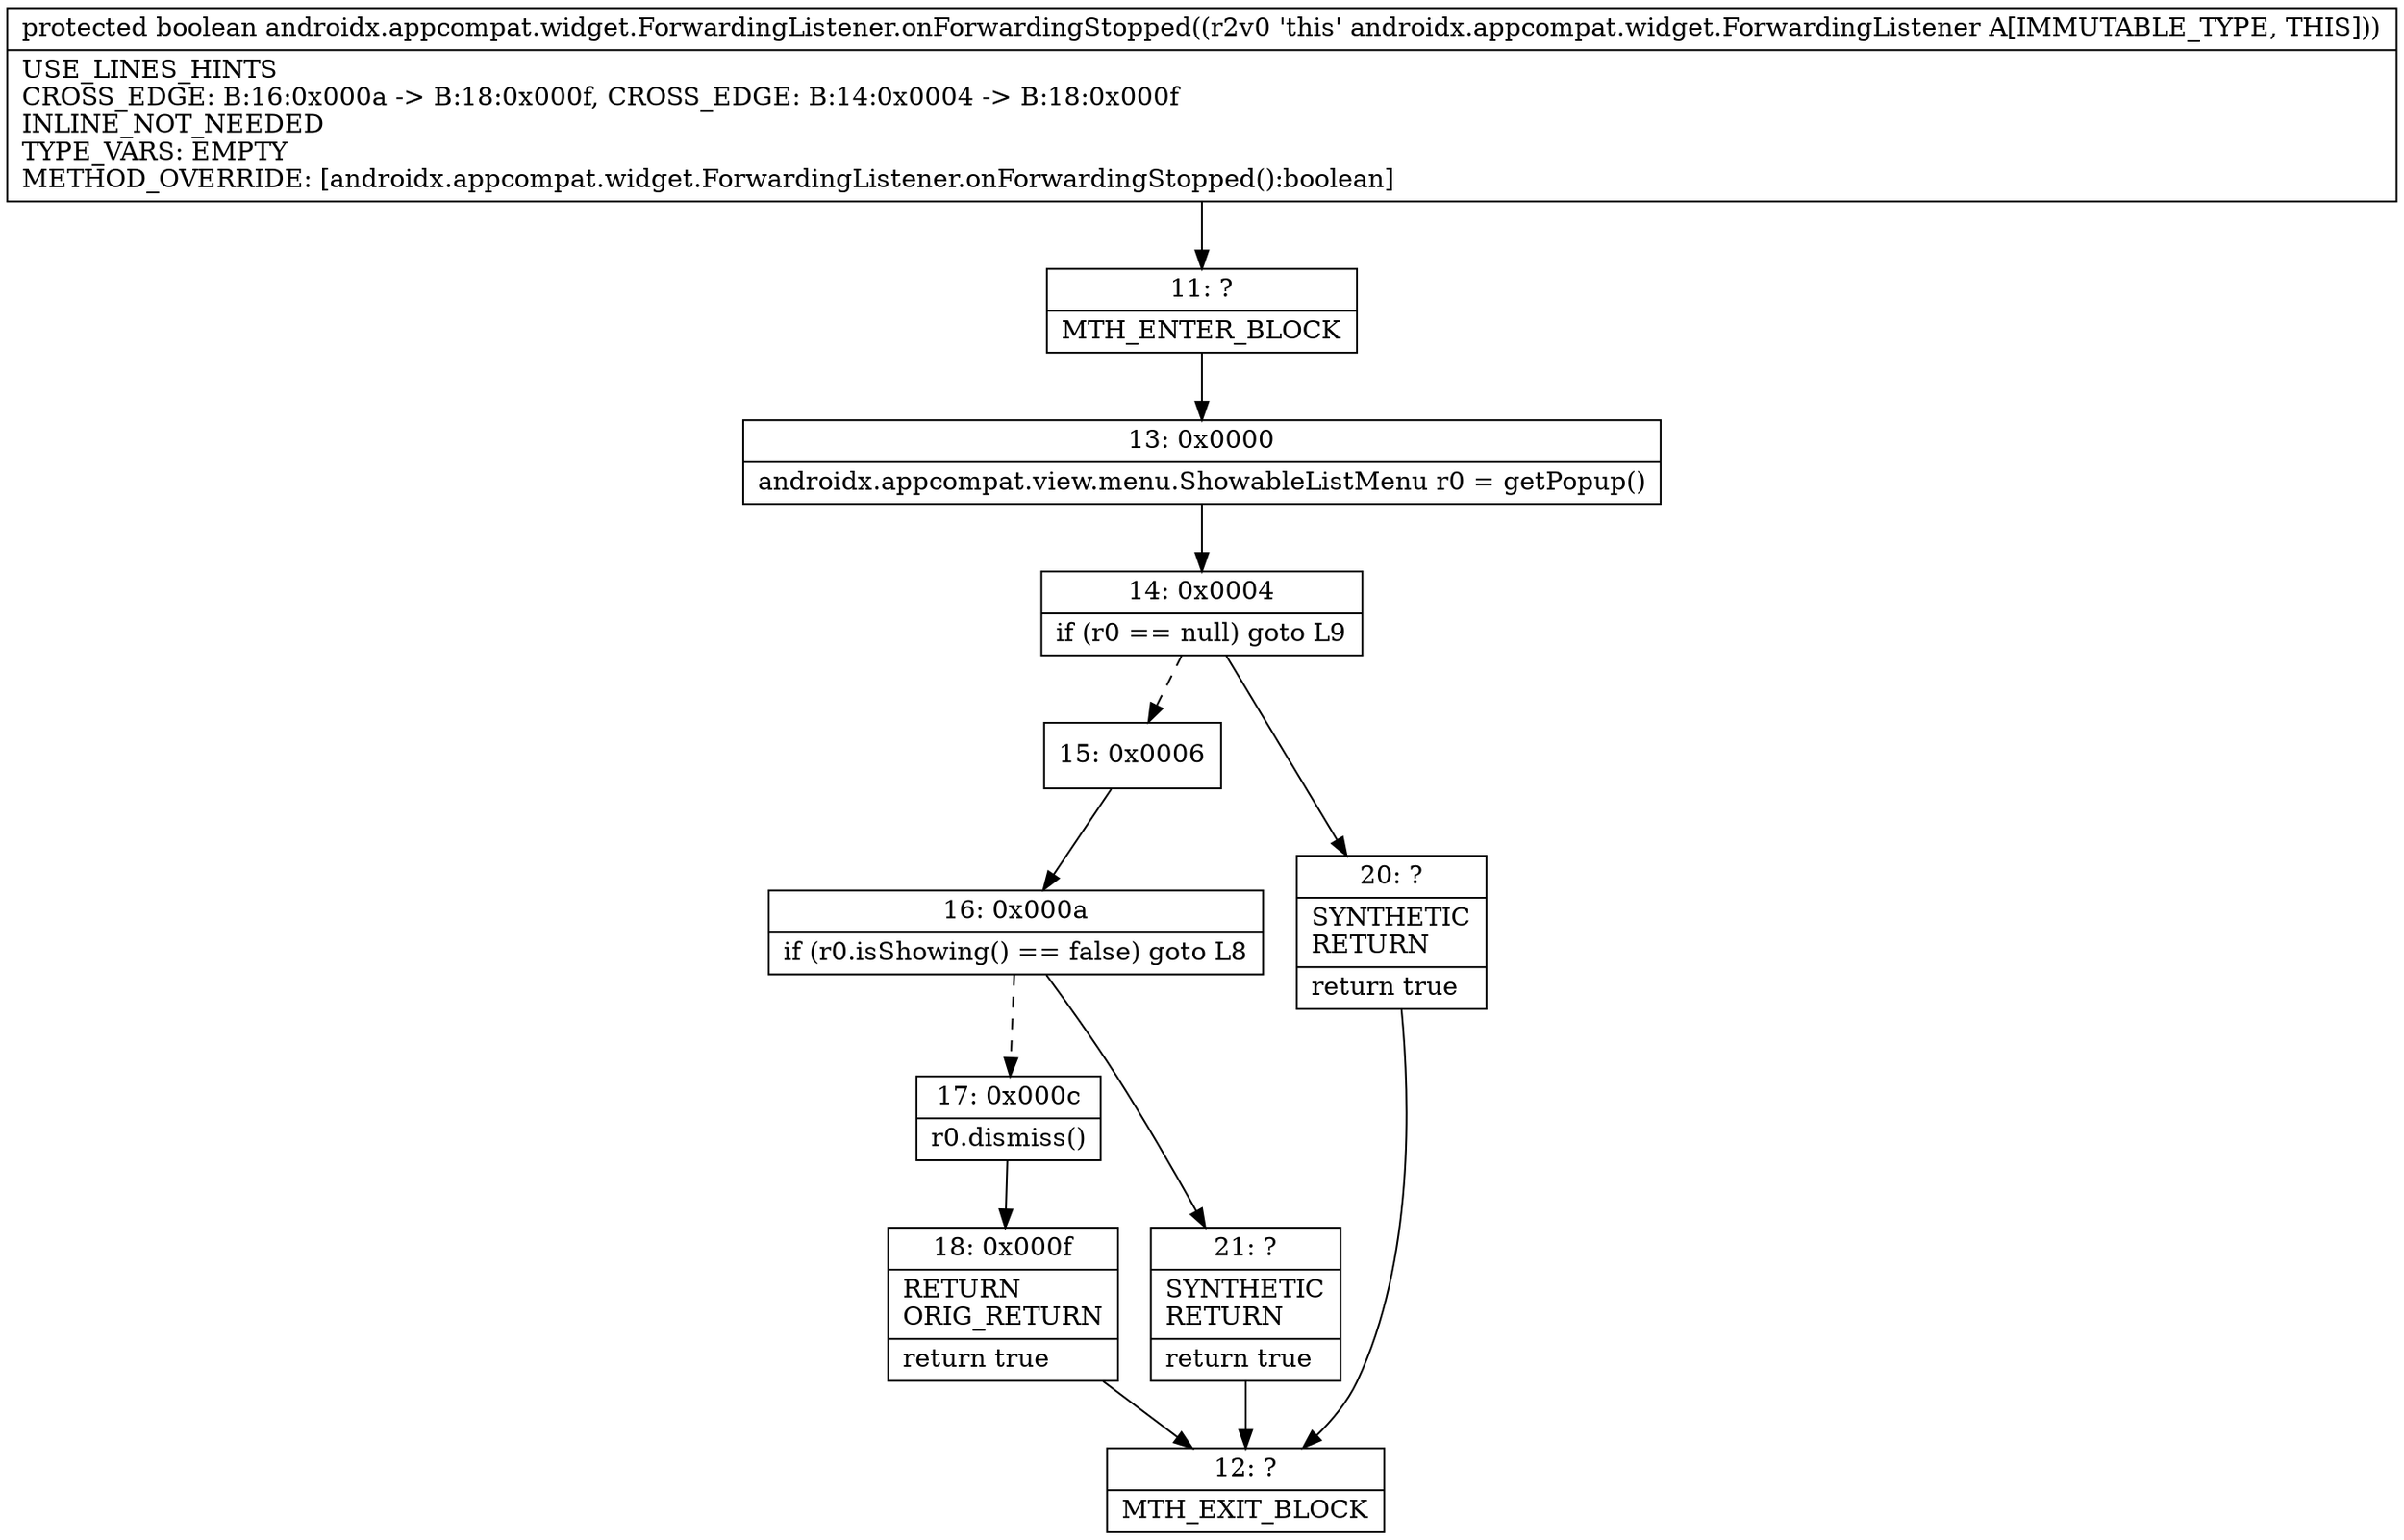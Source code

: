 digraph "CFG forandroidx.appcompat.widget.ForwardingListener.onForwardingStopped()Z" {
Node_11 [shape=record,label="{11\:\ ?|MTH_ENTER_BLOCK\l}"];
Node_13 [shape=record,label="{13\:\ 0x0000|androidx.appcompat.view.menu.ShowableListMenu r0 = getPopup()\l}"];
Node_14 [shape=record,label="{14\:\ 0x0004|if (r0 == null) goto L9\l}"];
Node_15 [shape=record,label="{15\:\ 0x0006}"];
Node_16 [shape=record,label="{16\:\ 0x000a|if (r0.isShowing() == false) goto L8\l}"];
Node_17 [shape=record,label="{17\:\ 0x000c|r0.dismiss()\l}"];
Node_18 [shape=record,label="{18\:\ 0x000f|RETURN\lORIG_RETURN\l|return true\l}"];
Node_12 [shape=record,label="{12\:\ ?|MTH_EXIT_BLOCK\l}"];
Node_21 [shape=record,label="{21\:\ ?|SYNTHETIC\lRETURN\l|return true\l}"];
Node_20 [shape=record,label="{20\:\ ?|SYNTHETIC\lRETURN\l|return true\l}"];
MethodNode[shape=record,label="{protected boolean androidx.appcompat.widget.ForwardingListener.onForwardingStopped((r2v0 'this' androidx.appcompat.widget.ForwardingListener A[IMMUTABLE_TYPE, THIS]))  | USE_LINES_HINTS\lCROSS_EDGE: B:16:0x000a \-\> B:18:0x000f, CROSS_EDGE: B:14:0x0004 \-\> B:18:0x000f\lINLINE_NOT_NEEDED\lTYPE_VARS: EMPTY\lMETHOD_OVERRIDE: [androidx.appcompat.widget.ForwardingListener.onForwardingStopped():boolean]\l}"];
MethodNode -> Node_11;Node_11 -> Node_13;
Node_13 -> Node_14;
Node_14 -> Node_15[style=dashed];
Node_14 -> Node_20;
Node_15 -> Node_16;
Node_16 -> Node_17[style=dashed];
Node_16 -> Node_21;
Node_17 -> Node_18;
Node_18 -> Node_12;
Node_21 -> Node_12;
Node_20 -> Node_12;
}

